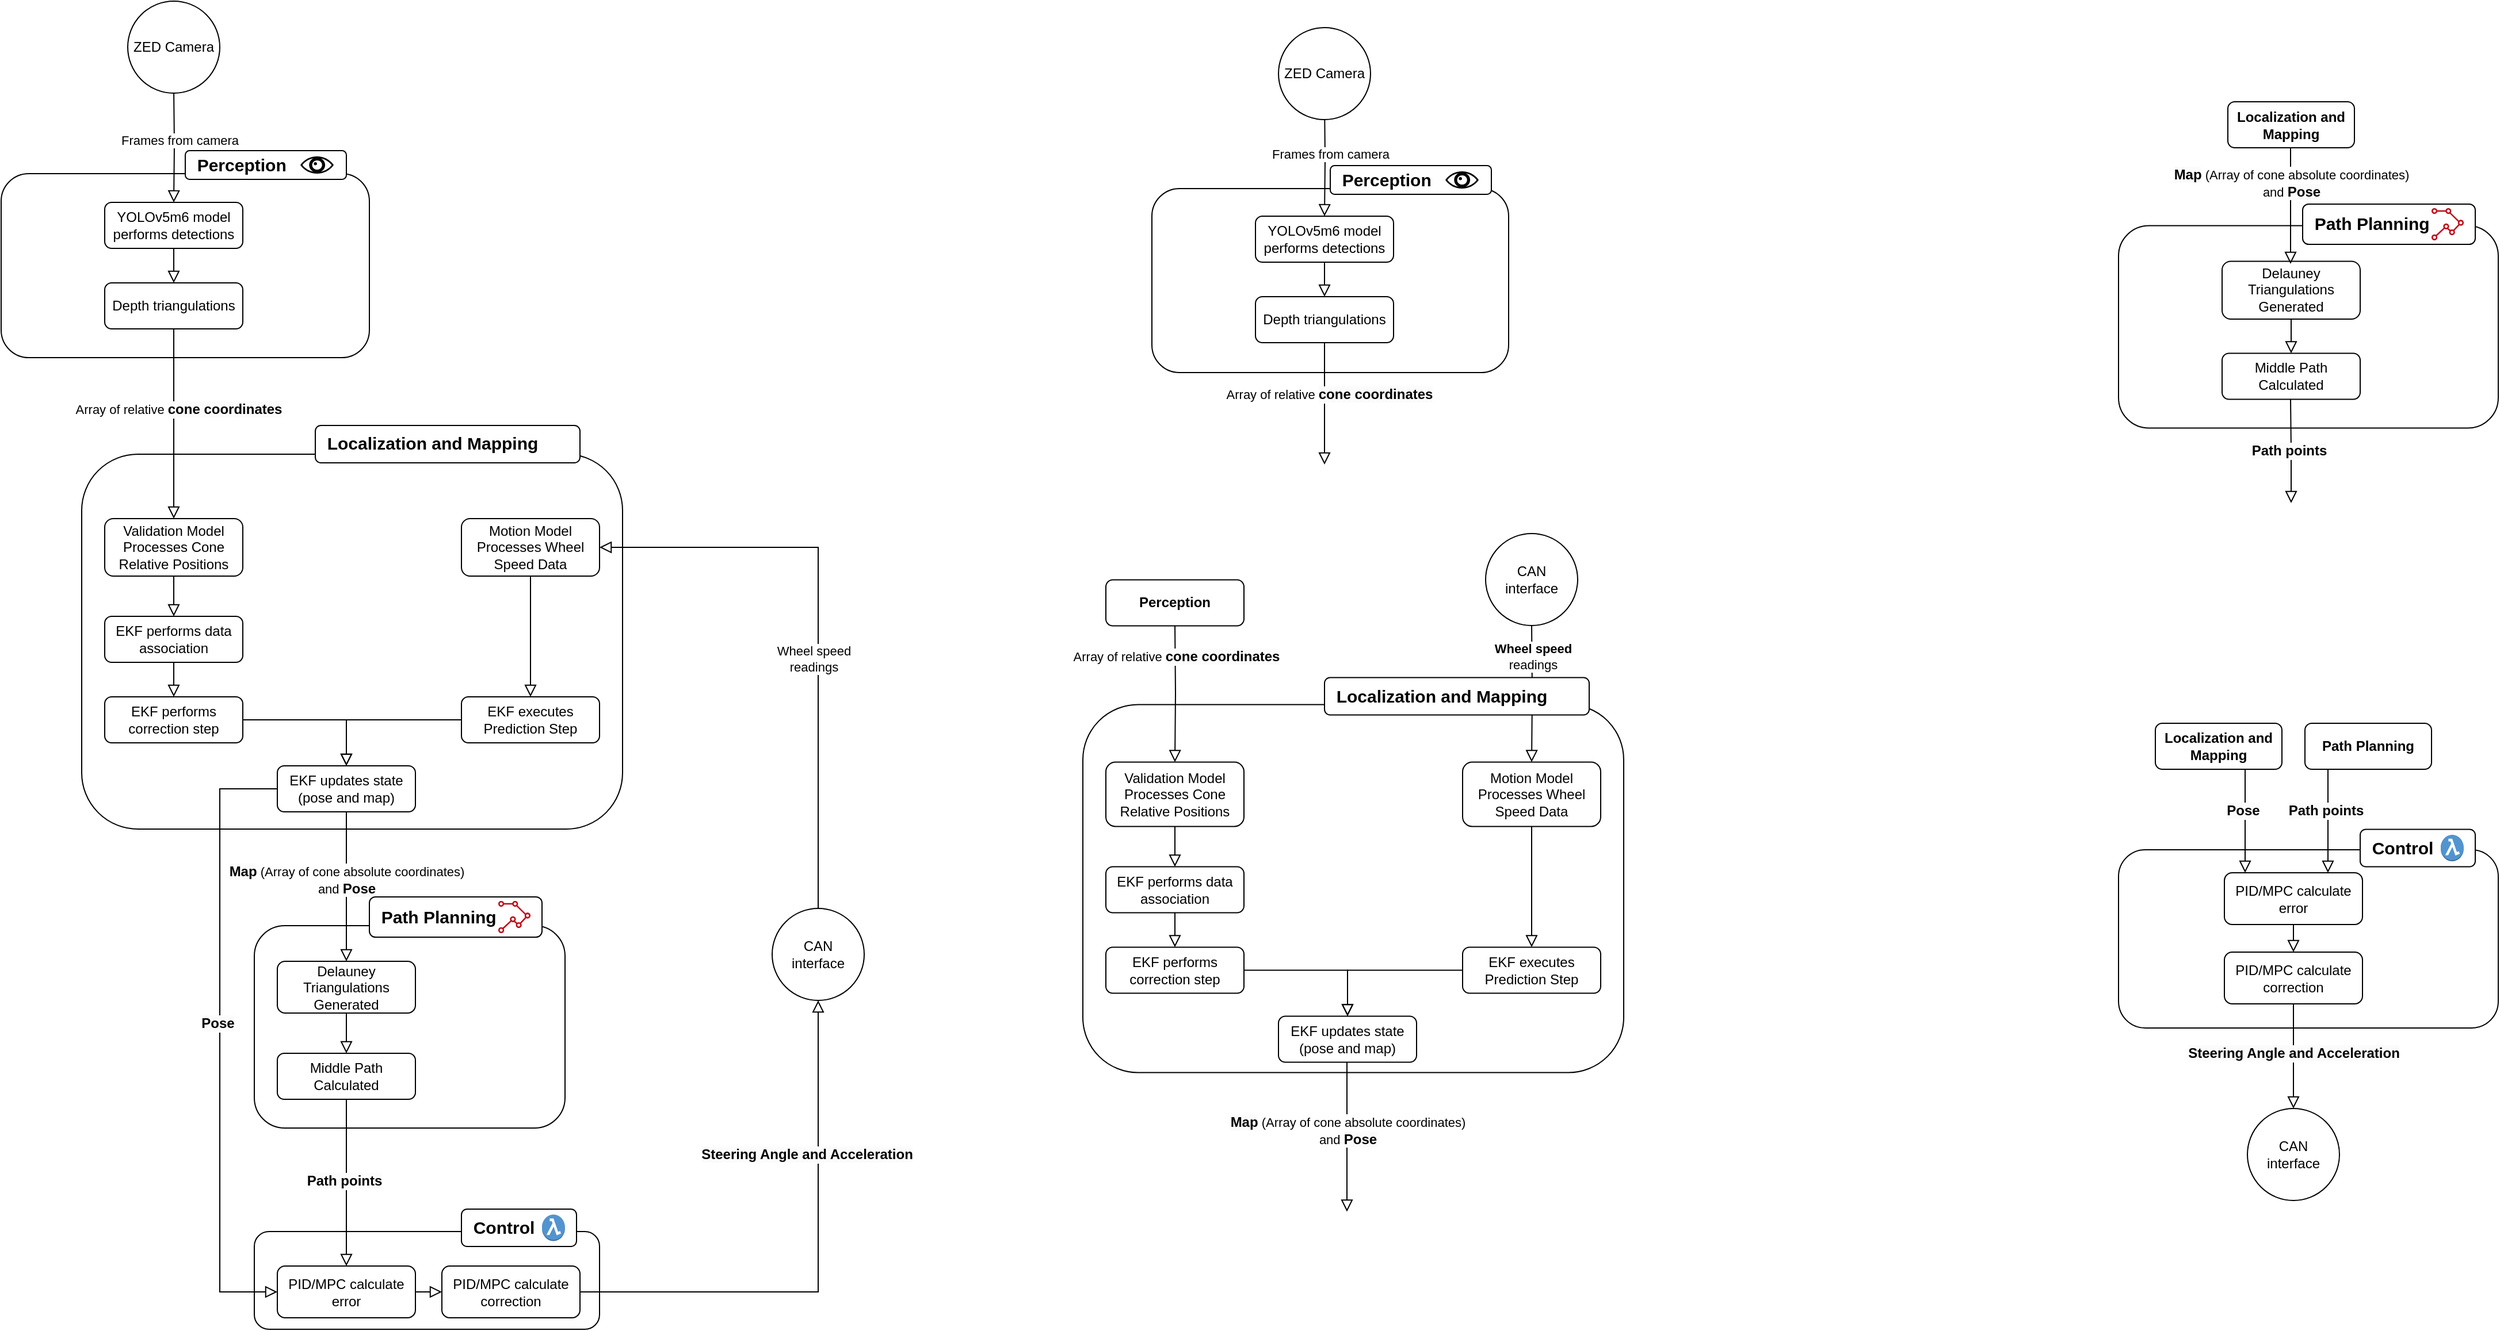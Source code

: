 <mxfile version="21.6.9" type="google">
  <diagram id="C5RBs43oDa-KdzZeNtuy" name="Page-1">
    <mxGraphModel grid="1" page="1" gridSize="10" guides="1" tooltips="1" connect="1" arrows="1" fold="1" pageScale="1" pageWidth="827" pageHeight="1169" math="0" shadow="0">
      <root>
        <mxCell id="WIyWlLk6GJQsqaUBKTNV-0" />
        <mxCell id="WIyWlLk6GJQsqaUBKTNV-1" parent="WIyWlLk6GJQsqaUBKTNV-0" />
        <mxCell id="EC1hxFuVCC4GRNnvH3e2-109" value="" style="rounded=1;whiteSpace=wrap;html=1;fontSize=12;glass=0;strokeWidth=1;shadow=0;" vertex="1" parent="WIyWlLk6GJQsqaUBKTNV-1">
          <mxGeometry x="1670" y="157" width="320" height="160" as="geometry" />
        </mxCell>
        <mxCell id="EC1hxFuVCC4GRNnvH3e2-108" value="" style="rounded=1;whiteSpace=wrap;html=1;fontSize=12;glass=0;strokeWidth=1;shadow=0;" vertex="1" parent="WIyWlLk6GJQsqaUBKTNV-1">
          <mxGeometry x="1740" y="401" width="470" height="326" as="geometry" />
        </mxCell>
        <mxCell id="EC1hxFuVCC4GRNnvH3e2-107" value="" style="rounded=1;whiteSpace=wrap;html=1;fontSize=12;glass=0;strokeWidth=1;shadow=0;" vertex="1" parent="WIyWlLk6GJQsqaUBKTNV-1">
          <mxGeometry x="1890" y="811" width="270" height="176" as="geometry" />
        </mxCell>
        <mxCell id="EC1hxFuVCC4GRNnvH3e2-106" value="" style="rounded=1;whiteSpace=wrap;html=1;fontSize=12;glass=0;strokeWidth=1;shadow=0;" vertex="1" parent="WIyWlLk6GJQsqaUBKTNV-1">
          <mxGeometry x="1890" y="1077" width="300" height="85" as="geometry" />
        </mxCell>
        <mxCell id="EC1hxFuVCC4GRNnvH3e2-58" value="YOLOv5m6 model performs detections" style="rounded=1;whiteSpace=wrap;html=1;fontSize=12;glass=0;strokeWidth=1;shadow=0;" vertex="1" parent="WIyWlLk6GJQsqaUBKTNV-1">
          <mxGeometry x="1760" y="182" width="120" height="40" as="geometry" />
        </mxCell>
        <mxCell id="EC1hxFuVCC4GRNnvH3e2-59" value="Depth triangulations" style="rounded=1;whiteSpace=wrap;html=1;fontSize=12;glass=0;strokeWidth=1;shadow=0;" vertex="1" parent="WIyWlLk6GJQsqaUBKTNV-1">
          <mxGeometry x="1760" y="252" width="120" height="40" as="geometry" />
        </mxCell>
        <mxCell id="EC1hxFuVCC4GRNnvH3e2-60" value="Validation Model Processes Cone Relative Positions" style="rounded=1;whiteSpace=wrap;html=1;fontSize=12;glass=0;strokeWidth=1;shadow=0;" vertex="1" parent="WIyWlLk6GJQsqaUBKTNV-1">
          <mxGeometry x="1760" y="457" width="120" height="50" as="geometry" />
        </mxCell>
        <mxCell id="EC1hxFuVCC4GRNnvH3e2-61" value="" style="rounded=0;html=1;jettySize=auto;orthogonalLoop=1;fontSize=11;endArrow=block;endFill=0;endSize=8;strokeWidth=1;shadow=0;labelBackgroundColor=none;edgeStyle=orthogonalEdgeStyle;exitX=0.5;exitY=1;exitDx=0;exitDy=0;entryX=0.5;entryY=0;entryDx=0;entryDy=0;" edge="1" parent="WIyWlLk6GJQsqaUBKTNV-1" target="EC1hxFuVCC4GRNnvH3e2-58">
          <mxGeometry relative="1" as="geometry">
            <mxPoint x="1820" y="82" as="sourcePoint" />
            <mxPoint x="1820" y="92" as="targetPoint" />
          </mxGeometry>
        </mxCell>
        <mxCell id="EC1hxFuVCC4GRNnvH3e2-62" value="Frames from camera" style="edgeLabel;html=1;align=center;verticalAlign=middle;resizable=0;points=[];" connectable="0" vertex="1" parent="EC1hxFuVCC4GRNnvH3e2-61">
          <mxGeometry x="-0.089" y="4" relative="1" as="geometry">
            <mxPoint as="offset" />
          </mxGeometry>
        </mxCell>
        <mxCell id="EC1hxFuVCC4GRNnvH3e2-63" value="" style="rounded=0;html=1;jettySize=auto;orthogonalLoop=1;fontSize=11;endArrow=block;endFill=0;endSize=8;strokeWidth=1;shadow=0;labelBackgroundColor=none;edgeStyle=orthogonalEdgeStyle;exitX=0.5;exitY=1;exitDx=0;exitDy=0;entryX=0.5;entryY=0;entryDx=0;entryDy=0;" edge="1" parent="WIyWlLk6GJQsqaUBKTNV-1" source="EC1hxFuVCC4GRNnvH3e2-58" target="EC1hxFuVCC4GRNnvH3e2-59">
          <mxGeometry relative="1" as="geometry">
            <mxPoint x="1930" y="222" as="sourcePoint" />
            <mxPoint x="1930" y="312" as="targetPoint" />
          </mxGeometry>
        </mxCell>
        <mxCell id="EC1hxFuVCC4GRNnvH3e2-64" value="Motion Model Processes Wheel Speed Data" style="rounded=1;whiteSpace=wrap;html=1;fontSize=12;glass=0;strokeWidth=1;shadow=0;" vertex="1" parent="WIyWlLk6GJQsqaUBKTNV-1">
          <mxGeometry x="2070" y="457" width="120" height="50" as="geometry" />
        </mxCell>
        <mxCell id="EC1hxFuVCC4GRNnvH3e2-65" value="EKF executes Prediction Step" style="rounded=1;whiteSpace=wrap;html=1;fontSize=12;glass=0;strokeWidth=1;shadow=0;" vertex="1" parent="WIyWlLk6GJQsqaUBKTNV-1">
          <mxGeometry x="2070" y="612" width="120" height="40" as="geometry" />
        </mxCell>
        <mxCell id="EC1hxFuVCC4GRNnvH3e2-66" value="EKF performs data association" style="rounded=1;whiteSpace=wrap;html=1;fontSize=12;glass=0;strokeWidth=1;shadow=0;" vertex="1" parent="WIyWlLk6GJQsqaUBKTNV-1">
          <mxGeometry x="1760" y="542" width="120" height="40" as="geometry" />
        </mxCell>
        <mxCell id="EC1hxFuVCC4GRNnvH3e2-67" value="EKF performs correction step" style="rounded=1;whiteSpace=wrap;html=1;fontSize=12;glass=0;strokeWidth=1;shadow=0;" vertex="1" parent="WIyWlLk6GJQsqaUBKTNV-1">
          <mxGeometry x="1760" y="612" width="120" height="40" as="geometry" />
        </mxCell>
        <mxCell id="EC1hxFuVCC4GRNnvH3e2-68" value="EKF updates state (pose and map)" style="rounded=1;whiteSpace=wrap;html=1;fontSize=12;glass=0;strokeWidth=1;shadow=0;" vertex="1" parent="WIyWlLk6GJQsqaUBKTNV-1">
          <mxGeometry x="1910" y="672" width="120" height="40" as="geometry" />
        </mxCell>
        <mxCell id="EC1hxFuVCC4GRNnvH3e2-69" value="Delauney Triangulations Generated" style="rounded=1;whiteSpace=wrap;html=1;fontSize=12;glass=0;strokeWidth=1;shadow=0;" vertex="1" parent="WIyWlLk6GJQsqaUBKTNV-1">
          <mxGeometry x="1910" y="842" width="120" height="45" as="geometry" />
        </mxCell>
        <mxCell id="EC1hxFuVCC4GRNnvH3e2-70" value="Middle Path Calculated" style="rounded=1;whiteSpace=wrap;html=1;fontSize=12;glass=0;strokeWidth=1;shadow=0;" vertex="1" parent="WIyWlLk6GJQsqaUBKTNV-1">
          <mxGeometry x="1910" y="922" width="120" height="40" as="geometry" />
        </mxCell>
        <mxCell id="EC1hxFuVCC4GRNnvH3e2-71" value="PID/MPC calculate error" style="rounded=1;whiteSpace=wrap;html=1;fontSize=12;glass=0;strokeWidth=1;shadow=0;" vertex="1" parent="WIyWlLk6GJQsqaUBKTNV-1">
          <mxGeometry x="1910" y="1107" width="120" height="45" as="geometry" />
        </mxCell>
        <mxCell id="EC1hxFuVCC4GRNnvH3e2-72" value="" style="rounded=0;html=1;jettySize=auto;orthogonalLoop=1;fontSize=11;endArrow=block;endFill=0;endSize=8;strokeWidth=1;shadow=0;labelBackgroundColor=none;edgeStyle=orthogonalEdgeStyle;exitX=0.5;exitY=1;exitDx=0;exitDy=0;entryX=0.5;entryY=0;entryDx=0;entryDy=0;" edge="1" parent="WIyWlLk6GJQsqaUBKTNV-1" source="EC1hxFuVCC4GRNnvH3e2-59" target="EC1hxFuVCC4GRNnvH3e2-60">
          <mxGeometry relative="1" as="geometry">
            <mxPoint x="1830" y="282" as="sourcePoint" />
            <mxPoint x="1830" y="332" as="targetPoint" />
          </mxGeometry>
        </mxCell>
        <mxCell id="EC1hxFuVCC4GRNnvH3e2-73" value="Array of relative&amp;nbsp;&lt;b style=&quot;border-color: var(--border-color); font-size: 12px; background-color: rgb(251, 251, 251);&quot;&gt;cone coordinates&lt;/b&gt;" style="edgeLabel;html=1;align=center;verticalAlign=middle;resizable=0;points=[];" connectable="0" vertex="1" parent="EC1hxFuVCC4GRNnvH3e2-72">
          <mxGeometry x="-0.154" y="4" relative="1" as="geometry">
            <mxPoint as="offset" />
          </mxGeometry>
        </mxCell>
        <mxCell id="EC1hxFuVCC4GRNnvH3e2-74" style="edgeStyle=orthogonalEdgeStyle;rounded=0;orthogonalLoop=1;jettySize=auto;html=1;exitX=0.5;exitY=1;exitDx=0;exitDy=0;" edge="1" parent="WIyWlLk6GJQsqaUBKTNV-1" source="EC1hxFuVCC4GRNnvH3e2-65" target="EC1hxFuVCC4GRNnvH3e2-65">
          <mxGeometry relative="1" as="geometry" />
        </mxCell>
        <mxCell id="EC1hxFuVCC4GRNnvH3e2-76" value="" style="rounded=0;html=1;jettySize=auto;orthogonalLoop=1;fontSize=11;endArrow=block;endFill=0;endSize=8;strokeWidth=1;shadow=0;labelBackgroundColor=none;edgeStyle=orthogonalEdgeStyle;exitX=0.5;exitY=0;exitDx=0;exitDy=0;entryX=1;entryY=0.5;entryDx=0;entryDy=0;" edge="1" parent="WIyWlLk6GJQsqaUBKTNV-1" source="EC1hxFuVCC4GRNnvH3e2-95" target="EC1hxFuVCC4GRNnvH3e2-64">
          <mxGeometry relative="1" as="geometry">
            <mxPoint x="2350" y="487" as="sourcePoint" />
            <mxPoint x="1860" y="242" as="targetPoint" />
          </mxGeometry>
        </mxCell>
        <mxCell id="EC1hxFuVCC4GRNnvH3e2-77" value="Wheel speed&lt;br&gt;readings" style="edgeLabel;html=1;align=center;verticalAlign=middle;resizable=0;points=[];" connectable="0" vertex="1" parent="EC1hxFuVCC4GRNnvH3e2-76">
          <mxGeometry x="-0.138" y="4" relative="1" as="geometry">
            <mxPoint as="offset" />
          </mxGeometry>
        </mxCell>
        <mxCell id="EC1hxFuVCC4GRNnvH3e2-78" value="" style="rounded=0;html=1;jettySize=auto;orthogonalLoop=1;fontSize=11;endArrow=block;endFill=0;endSize=8;strokeWidth=1;shadow=0;labelBackgroundColor=none;edgeStyle=orthogonalEdgeStyle;exitX=0.5;exitY=1;exitDx=0;exitDy=0;entryX=0.5;entryY=0;entryDx=0;entryDy=0;" edge="1" parent="WIyWlLk6GJQsqaUBKTNV-1" source="EC1hxFuVCC4GRNnvH3e2-64" target="EC1hxFuVCC4GRNnvH3e2-65">
          <mxGeometry relative="1" as="geometry">
            <mxPoint x="2330" y="497" as="sourcePoint" />
            <mxPoint x="2200" y="497" as="targetPoint" />
          </mxGeometry>
        </mxCell>
        <mxCell id="EC1hxFuVCC4GRNnvH3e2-79" value="" style="rounded=0;html=1;jettySize=auto;orthogonalLoop=1;fontSize=11;endArrow=block;endFill=0;endSize=8;strokeWidth=1;shadow=0;labelBackgroundColor=none;edgeStyle=orthogonalEdgeStyle;exitX=0.5;exitY=1;exitDx=0;exitDy=0;entryX=0.5;entryY=0;entryDx=0;entryDy=0;" edge="1" parent="WIyWlLk6GJQsqaUBKTNV-1" source="EC1hxFuVCC4GRNnvH3e2-60" target="EC1hxFuVCC4GRNnvH3e2-66">
          <mxGeometry relative="1" as="geometry">
            <mxPoint x="2140" y="517" as="sourcePoint" />
            <mxPoint x="2140" y="622" as="targetPoint" />
          </mxGeometry>
        </mxCell>
        <mxCell id="EC1hxFuVCC4GRNnvH3e2-80" value="" style="rounded=0;html=1;jettySize=auto;orthogonalLoop=1;fontSize=11;endArrow=block;endFill=0;endSize=8;strokeWidth=1;shadow=0;labelBackgroundColor=none;edgeStyle=orthogonalEdgeStyle;exitX=0.5;exitY=1;exitDx=0;exitDy=0;entryX=0.5;entryY=0;entryDx=0;entryDy=0;" edge="1" parent="WIyWlLk6GJQsqaUBKTNV-1" source="EC1hxFuVCC4GRNnvH3e2-66" target="EC1hxFuVCC4GRNnvH3e2-67">
          <mxGeometry relative="1" as="geometry">
            <mxPoint x="2150" y="527" as="sourcePoint" />
            <mxPoint x="2150" y="632" as="targetPoint" />
          </mxGeometry>
        </mxCell>
        <mxCell id="EC1hxFuVCC4GRNnvH3e2-81" value="" style="rounded=0;html=1;jettySize=auto;orthogonalLoop=1;fontSize=11;endArrow=block;endFill=0;endSize=8;strokeWidth=1;shadow=0;labelBackgroundColor=none;edgeStyle=orthogonalEdgeStyle;exitX=1;exitY=0.5;exitDx=0;exitDy=0;entryX=0.5;entryY=0;entryDx=0;entryDy=0;" edge="1" parent="WIyWlLk6GJQsqaUBKTNV-1" source="EC1hxFuVCC4GRNnvH3e2-67" target="EC1hxFuVCC4GRNnvH3e2-68">
          <mxGeometry relative="1" as="geometry">
            <mxPoint x="2160" y="537" as="sourcePoint" />
            <mxPoint x="2160" y="642" as="targetPoint" />
          </mxGeometry>
        </mxCell>
        <mxCell id="EC1hxFuVCC4GRNnvH3e2-82" value="" style="rounded=0;html=1;jettySize=auto;orthogonalLoop=1;fontSize=11;endArrow=block;endFill=0;endSize=8;strokeWidth=1;shadow=0;labelBackgroundColor=none;edgeStyle=orthogonalEdgeStyle;exitX=0;exitY=0.5;exitDx=0;exitDy=0;entryX=0.5;entryY=0;entryDx=0;entryDy=0;" edge="1" parent="WIyWlLk6GJQsqaUBKTNV-1" source="EC1hxFuVCC4GRNnvH3e2-65" target="EC1hxFuVCC4GRNnvH3e2-68">
          <mxGeometry relative="1" as="geometry">
            <mxPoint x="2170" y="547" as="sourcePoint" />
            <mxPoint x="2170" y="652" as="targetPoint" />
          </mxGeometry>
        </mxCell>
        <mxCell id="EC1hxFuVCC4GRNnvH3e2-83" value="" style="rounded=0;html=1;jettySize=auto;orthogonalLoop=1;fontSize=11;endArrow=block;endFill=0;endSize=8;strokeWidth=1;shadow=0;labelBackgroundColor=none;edgeStyle=orthogonalEdgeStyle;exitX=0.5;exitY=1;exitDx=0;exitDy=0;entryX=0.5;entryY=0;entryDx=0;entryDy=0;" edge="1" parent="WIyWlLk6GJQsqaUBKTNV-1" source="EC1hxFuVCC4GRNnvH3e2-68" target="EC1hxFuVCC4GRNnvH3e2-69">
          <mxGeometry relative="1" as="geometry">
            <mxPoint x="2210" y="557" as="sourcePoint" />
            <mxPoint x="2210" y="662" as="targetPoint" />
          </mxGeometry>
        </mxCell>
        <mxCell id="EC1hxFuVCC4GRNnvH3e2-84" value="&lt;b style=&quot;border-color: var(--border-color); font-size: 12px; background-color: rgb(251, 251, 251);&quot;&gt;Map&lt;/b&gt;&amp;nbsp;(Array of cone absolute coordinates)&lt;br&gt;and&amp;nbsp;&lt;b style=&quot;border-color: var(--border-color); font-size: 12px; background-color: rgb(251, 251, 251);&quot;&gt;Pose&lt;/b&gt;" style="edgeLabel;html=1;align=center;verticalAlign=middle;resizable=0;points=[];" connectable="0" vertex="1" parent="EC1hxFuVCC4GRNnvH3e2-83">
          <mxGeometry x="-0.092" relative="1" as="geometry">
            <mxPoint as="offset" />
          </mxGeometry>
        </mxCell>
        <mxCell id="EC1hxFuVCC4GRNnvH3e2-85" value="" style="rounded=0;html=1;jettySize=auto;orthogonalLoop=1;fontSize=11;endArrow=block;endFill=0;endSize=8;strokeWidth=1;shadow=0;labelBackgroundColor=none;edgeStyle=orthogonalEdgeStyle;exitX=0.5;exitY=1;exitDx=0;exitDy=0;entryX=0.5;entryY=0;entryDx=0;entryDy=0;" edge="1" parent="WIyWlLk6GJQsqaUBKTNV-1" source="EC1hxFuVCC4GRNnvH3e2-69" target="EC1hxFuVCC4GRNnvH3e2-70">
          <mxGeometry relative="1" as="geometry">
            <mxPoint x="1980" y="782" as="sourcePoint" />
            <mxPoint x="1980" y="852" as="targetPoint" />
          </mxGeometry>
        </mxCell>
        <mxCell id="EC1hxFuVCC4GRNnvH3e2-86" value="" style="rounded=0;html=1;jettySize=auto;orthogonalLoop=1;fontSize=11;endArrow=block;endFill=0;endSize=8;strokeWidth=1;shadow=0;labelBackgroundColor=none;edgeStyle=orthogonalEdgeStyle;exitX=0.5;exitY=1;exitDx=0;exitDy=0;entryX=0.5;entryY=0;entryDx=0;entryDy=0;" edge="1" parent="WIyWlLk6GJQsqaUBKTNV-1" source="EC1hxFuVCC4GRNnvH3e2-70" target="EC1hxFuVCC4GRNnvH3e2-71">
          <mxGeometry relative="1" as="geometry">
            <mxPoint x="2020" y="792" as="sourcePoint" />
            <mxPoint x="2020" y="862" as="targetPoint" />
          </mxGeometry>
        </mxCell>
        <mxCell id="EC1hxFuVCC4GRNnvH3e2-87" value="&lt;b style=&quot;border-color: var(--border-color); font-size: 12px; background-color: rgb(251, 251, 251);&quot;&gt;Path points&lt;/b&gt;" style="edgeLabel;html=1;align=center;verticalAlign=middle;resizable=0;points=[];" connectable="0" vertex="1" parent="EC1hxFuVCC4GRNnvH3e2-86">
          <mxGeometry x="-0.027" y="-2" relative="1" as="geometry">
            <mxPoint as="offset" />
          </mxGeometry>
        </mxCell>
        <mxCell id="EC1hxFuVCC4GRNnvH3e2-88" value="" style="rounded=0;html=1;jettySize=auto;orthogonalLoop=1;fontSize=11;endArrow=block;endFill=0;endSize=8;strokeWidth=1;shadow=0;labelBackgroundColor=none;edgeStyle=orthogonalEdgeStyle;exitX=0;exitY=0.5;exitDx=0;exitDy=0;entryX=0;entryY=0.5;entryDx=0;entryDy=0;" edge="1" parent="WIyWlLk6GJQsqaUBKTNV-1" source="EC1hxFuVCC4GRNnvH3e2-68" target="EC1hxFuVCC4GRNnvH3e2-71">
          <mxGeometry relative="1" as="geometry">
            <mxPoint x="1849.5" y="722" as="sourcePoint" />
            <mxPoint x="1849.5" y="852" as="targetPoint" />
            <Array as="points">
              <mxPoint x="1860" y="692" />
              <mxPoint x="1860" y="1130" />
            </Array>
          </mxGeometry>
        </mxCell>
        <mxCell id="EC1hxFuVCC4GRNnvH3e2-89" value="&lt;b style=&quot;border-color: var(--border-color); font-size: 12px; background-color: rgb(251, 251, 251);&quot;&gt;Pose&lt;/b&gt;" style="edgeLabel;html=1;align=center;verticalAlign=middle;resizable=0;points=[];" connectable="0" vertex="1" parent="EC1hxFuVCC4GRNnvH3e2-88">
          <mxGeometry x="-0.056" y="-2" relative="1" as="geometry">
            <mxPoint as="offset" />
          </mxGeometry>
        </mxCell>
        <mxCell id="EC1hxFuVCC4GRNnvH3e2-91" value="" style="rounded=0;html=1;jettySize=auto;orthogonalLoop=1;fontSize=11;endArrow=block;endFill=0;endSize=8;strokeWidth=1;shadow=0;labelBackgroundColor=none;edgeStyle=orthogonalEdgeStyle;exitX=1;exitY=0.5;exitDx=0;exitDy=0;entryX=0.5;entryY=1;entryDx=0;entryDy=0;" edge="1" parent="WIyWlLk6GJQsqaUBKTNV-1" source="6gT5M7Odmgh99hgFpMx4-88" target="EC1hxFuVCC4GRNnvH3e2-95">
          <mxGeometry relative="1" as="geometry">
            <mxPoint x="2010" y="972" as="sourcePoint" />
            <mxPoint x="2350" y="1132" as="targetPoint" />
          </mxGeometry>
        </mxCell>
        <mxCell id="EC1hxFuVCC4GRNnvH3e2-92" value="&lt;b style=&quot;border-color: var(--border-color); font-size: 12px; background-color: rgb(251, 251, 251);&quot;&gt;Steering Angle and Acceleration&lt;/b&gt;" style="edgeLabel;html=1;align=center;verticalAlign=middle;resizable=0;points=[];" connectable="0" vertex="1" parent="EC1hxFuVCC4GRNnvH3e2-91">
          <mxGeometry x="-0.013" relative="1" as="geometry">
            <mxPoint x="-10" y="-99" as="offset" />
          </mxGeometry>
        </mxCell>
        <mxCell id="EC1hxFuVCC4GRNnvH3e2-93" value="ZED Camera" style="ellipse;whiteSpace=wrap;html=1;aspect=fixed;" vertex="1" parent="WIyWlLk6GJQsqaUBKTNV-1">
          <mxGeometry x="1780" y="7" width="80" height="80" as="geometry" />
        </mxCell>
        <mxCell id="EC1hxFuVCC4GRNnvH3e2-95" value="CAN&lt;br&gt;interface" style="ellipse;whiteSpace=wrap;html=1;aspect=fixed;" vertex="1" parent="WIyWlLk6GJQsqaUBKTNV-1">
          <mxGeometry x="2340" y="796" width="80" height="80" as="geometry" />
        </mxCell>
        <mxCell id="6gT5M7Odmgh99hgFpMx4-0" value="" style="rounded=1;whiteSpace=wrap;html=1;fontSize=12;glass=0;strokeWidth=1;shadow=0;" vertex="1" parent="WIyWlLk6GJQsqaUBKTNV-1">
          <mxGeometry x="2670" y="170" width="310" height="160" as="geometry" />
        </mxCell>
        <mxCell id="6gT5M7Odmgh99hgFpMx4-1" value="YOLOv5m6 model performs detections" style="rounded=1;whiteSpace=wrap;html=1;fontSize=12;glass=0;strokeWidth=1;shadow=0;" vertex="1" parent="WIyWlLk6GJQsqaUBKTNV-1">
          <mxGeometry x="2760" y="194" width="120" height="40" as="geometry" />
        </mxCell>
        <mxCell id="6gT5M7Odmgh99hgFpMx4-2" value="Depth triangulations" style="rounded=1;whiteSpace=wrap;html=1;fontSize=12;glass=0;strokeWidth=1;shadow=0;" vertex="1" parent="WIyWlLk6GJQsqaUBKTNV-1">
          <mxGeometry x="2760" y="264" width="120" height="40" as="geometry" />
        </mxCell>
        <mxCell id="6gT5M7Odmgh99hgFpMx4-3" value="" style="rounded=0;html=1;jettySize=auto;orthogonalLoop=1;fontSize=11;endArrow=block;endFill=0;endSize=8;strokeWidth=1;shadow=0;labelBackgroundColor=none;edgeStyle=orthogonalEdgeStyle;exitX=0.5;exitY=1;exitDx=0;exitDy=0;entryX=0.5;entryY=0;entryDx=0;entryDy=0;" edge="1" parent="WIyWlLk6GJQsqaUBKTNV-1" target="6gT5M7Odmgh99hgFpMx4-1">
          <mxGeometry relative="1" as="geometry">
            <mxPoint x="2820" y="94" as="sourcePoint" />
            <mxPoint x="2820" y="104" as="targetPoint" />
          </mxGeometry>
        </mxCell>
        <mxCell id="6gT5M7Odmgh99hgFpMx4-4" value="Frames from camera" style="edgeLabel;html=1;align=center;verticalAlign=middle;resizable=0;points=[];" connectable="0" vertex="1" parent="6gT5M7Odmgh99hgFpMx4-3">
          <mxGeometry x="-0.089" y="4" relative="1" as="geometry">
            <mxPoint as="offset" />
          </mxGeometry>
        </mxCell>
        <mxCell id="6gT5M7Odmgh99hgFpMx4-5" value="" style="rounded=0;html=1;jettySize=auto;orthogonalLoop=1;fontSize=11;endArrow=block;endFill=0;endSize=8;strokeWidth=1;shadow=0;labelBackgroundColor=none;edgeStyle=orthogonalEdgeStyle;exitX=0.5;exitY=1;exitDx=0;exitDy=0;entryX=0.5;entryY=0;entryDx=0;entryDy=0;" edge="1" parent="WIyWlLk6GJQsqaUBKTNV-1" source="6gT5M7Odmgh99hgFpMx4-1" target="6gT5M7Odmgh99hgFpMx4-2">
          <mxGeometry relative="1" as="geometry">
            <mxPoint x="2930" y="234" as="sourcePoint" />
            <mxPoint x="2930" y="324" as="targetPoint" />
          </mxGeometry>
        </mxCell>
        <mxCell id="6gT5M7Odmgh99hgFpMx4-7" value="ZED Camera" style="ellipse;whiteSpace=wrap;html=1;aspect=fixed;" vertex="1" parent="WIyWlLk6GJQsqaUBKTNV-1">
          <mxGeometry x="2780" y="30" width="80" height="80" as="geometry" />
        </mxCell>
        <mxCell id="6gT5M7Odmgh99hgFpMx4-8" value="" style="rounded=0;html=1;jettySize=auto;orthogonalLoop=1;fontSize=11;endArrow=block;endFill=0;endSize=8;strokeWidth=1;shadow=0;labelBackgroundColor=none;edgeStyle=orthogonalEdgeStyle;exitX=0.5;exitY=1;exitDx=0;exitDy=0;" edge="1" parent="WIyWlLk6GJQsqaUBKTNV-1" source="6gT5M7Odmgh99hgFpMx4-2">
          <mxGeometry relative="1" as="geometry">
            <mxPoint x="2819.5" y="315" as="sourcePoint" />
            <mxPoint x="2820" y="410" as="targetPoint" />
          </mxGeometry>
        </mxCell>
        <mxCell id="6gT5M7Odmgh99hgFpMx4-9" value="Array of relative&amp;nbsp;&lt;b style=&quot;border-color: var(--border-color); font-size: 12px; background-color: rgb(251, 251, 251);&quot;&gt;cone coordinates&lt;/b&gt;" style="edgeLabel;html=1;align=center;verticalAlign=middle;resizable=0;points=[];" connectable="0" vertex="1" parent="6gT5M7Odmgh99hgFpMx4-8">
          <mxGeometry x="-0.154" y="4" relative="1" as="geometry">
            <mxPoint as="offset" />
          </mxGeometry>
        </mxCell>
        <mxCell id="6gT5M7Odmgh99hgFpMx4-10" value="&lt;p style=&quot;line-height: 120%;&quot;&gt;&lt;b&gt;&lt;font style=&quot;font-size: 15px;&quot;&gt;&amp;nbsp; Perception&lt;/font&gt;&lt;/b&gt;&lt;/p&gt;" style="text;html=1;align=left;verticalAlign=middle;whiteSpace=wrap;rounded=1;fillStyle=auto;fillColor=#FFFFFF;strokeColor=default;" vertex="1" parent="WIyWlLk6GJQsqaUBKTNV-1">
          <mxGeometry x="2825" y="150" width="140" height="25" as="geometry" />
        </mxCell>
        <mxCell id="6gT5M7Odmgh99hgFpMx4-11" value="" style="rounded=1;whiteSpace=wrap;html=1;fontSize=12;glass=0;strokeWidth=1;shadow=0;" vertex="1" parent="WIyWlLk6GJQsqaUBKTNV-1">
          <mxGeometry x="2610" y="618.75" width="470" height="320" as="geometry" />
        </mxCell>
        <mxCell id="6gT5M7Odmgh99hgFpMx4-12" value="Validation Model Processes Cone Relative Positions" style="rounded=1;whiteSpace=wrap;html=1;fontSize=12;glass=0;strokeWidth=1;shadow=0;" vertex="1" parent="WIyWlLk6GJQsqaUBKTNV-1">
          <mxGeometry x="2630" y="668.75" width="120" height="56" as="geometry" />
        </mxCell>
        <mxCell id="6gT5M7Odmgh99hgFpMx4-13" value="Motion Model Processes Wheel Speed Data" style="rounded=1;whiteSpace=wrap;html=1;fontSize=12;glass=0;strokeWidth=1;shadow=0;" vertex="1" parent="WIyWlLk6GJQsqaUBKTNV-1">
          <mxGeometry x="2940" y="668.75" width="120" height="56" as="geometry" />
        </mxCell>
        <mxCell id="6gT5M7Odmgh99hgFpMx4-14" value="EKF executes Prediction Step" style="rounded=1;whiteSpace=wrap;html=1;fontSize=12;glass=0;strokeWidth=1;shadow=0;" vertex="1" parent="WIyWlLk6GJQsqaUBKTNV-1">
          <mxGeometry x="2940" y="829.75" width="120" height="40" as="geometry" />
        </mxCell>
        <mxCell id="6gT5M7Odmgh99hgFpMx4-15" value="EKF performs data association" style="rounded=1;whiteSpace=wrap;html=1;fontSize=12;glass=0;strokeWidth=1;shadow=0;" vertex="1" parent="WIyWlLk6GJQsqaUBKTNV-1">
          <mxGeometry x="2630" y="759.75" width="120" height="40" as="geometry" />
        </mxCell>
        <mxCell id="6gT5M7Odmgh99hgFpMx4-16" value="EKF performs correction step" style="rounded=1;whiteSpace=wrap;html=1;fontSize=12;glass=0;strokeWidth=1;shadow=0;" vertex="1" parent="WIyWlLk6GJQsqaUBKTNV-1">
          <mxGeometry x="2630" y="829.75" width="120" height="40" as="geometry" />
        </mxCell>
        <mxCell id="6gT5M7Odmgh99hgFpMx4-17" value="EKF updates state (pose and map)" style="rounded=1;whiteSpace=wrap;html=1;fontSize=12;glass=0;strokeWidth=1;shadow=0;" vertex="1" parent="WIyWlLk6GJQsqaUBKTNV-1">
          <mxGeometry x="2780" y="889.75" width="120" height="40" as="geometry" />
        </mxCell>
        <mxCell id="6gT5M7Odmgh99hgFpMx4-19" style="edgeStyle=orthogonalEdgeStyle;rounded=0;orthogonalLoop=1;jettySize=auto;html=1;exitX=0.5;exitY=1;exitDx=0;exitDy=0;" edge="1" parent="WIyWlLk6GJQsqaUBKTNV-1" source="6gT5M7Odmgh99hgFpMx4-14" target="6gT5M7Odmgh99hgFpMx4-14">
          <mxGeometry relative="1" as="geometry" />
        </mxCell>
        <mxCell id="6gT5M7Odmgh99hgFpMx4-21" value="" style="rounded=0;html=1;jettySize=auto;orthogonalLoop=1;fontSize=11;endArrow=block;endFill=0;endSize=8;strokeWidth=1;shadow=0;labelBackgroundColor=none;edgeStyle=orthogonalEdgeStyle;exitX=0.5;exitY=1;exitDx=0;exitDy=0;entryX=0.5;entryY=0;entryDx=0;entryDy=0;" edge="1" parent="WIyWlLk6GJQsqaUBKTNV-1" source="6gT5M7Odmgh99hgFpMx4-13" target="6gT5M7Odmgh99hgFpMx4-14">
          <mxGeometry relative="1" as="geometry">
            <mxPoint x="3200" y="714.75" as="sourcePoint" />
            <mxPoint x="3070" y="714.75" as="targetPoint" />
          </mxGeometry>
        </mxCell>
        <mxCell id="6gT5M7Odmgh99hgFpMx4-22" value="" style="rounded=0;html=1;jettySize=auto;orthogonalLoop=1;fontSize=11;endArrow=block;endFill=0;endSize=8;strokeWidth=1;shadow=0;labelBackgroundColor=none;edgeStyle=orthogonalEdgeStyle;exitX=0.5;exitY=1;exitDx=0;exitDy=0;entryX=0.5;entryY=0;entryDx=0;entryDy=0;" edge="1" parent="WIyWlLk6GJQsqaUBKTNV-1" source="6gT5M7Odmgh99hgFpMx4-12" target="6gT5M7Odmgh99hgFpMx4-15">
          <mxGeometry relative="1" as="geometry">
            <mxPoint x="3010" y="734.75" as="sourcePoint" />
            <mxPoint x="3010" y="839.75" as="targetPoint" />
          </mxGeometry>
        </mxCell>
        <mxCell id="6gT5M7Odmgh99hgFpMx4-23" value="" style="rounded=0;html=1;jettySize=auto;orthogonalLoop=1;fontSize=11;endArrow=block;endFill=0;endSize=8;strokeWidth=1;shadow=0;labelBackgroundColor=none;edgeStyle=orthogonalEdgeStyle;exitX=0.5;exitY=1;exitDx=0;exitDy=0;entryX=0.5;entryY=0;entryDx=0;entryDy=0;" edge="1" parent="WIyWlLk6GJQsqaUBKTNV-1" source="6gT5M7Odmgh99hgFpMx4-15" target="6gT5M7Odmgh99hgFpMx4-16">
          <mxGeometry relative="1" as="geometry">
            <mxPoint x="3020" y="744.75" as="sourcePoint" />
            <mxPoint x="3020" y="849.75" as="targetPoint" />
          </mxGeometry>
        </mxCell>
        <mxCell id="6gT5M7Odmgh99hgFpMx4-24" value="" style="rounded=0;html=1;jettySize=auto;orthogonalLoop=1;fontSize=11;endArrow=block;endFill=0;endSize=8;strokeWidth=1;shadow=0;labelBackgroundColor=none;edgeStyle=orthogonalEdgeStyle;exitX=1;exitY=0.5;exitDx=0;exitDy=0;entryX=0.5;entryY=0;entryDx=0;entryDy=0;" edge="1" parent="WIyWlLk6GJQsqaUBKTNV-1" source="6gT5M7Odmgh99hgFpMx4-16" target="6gT5M7Odmgh99hgFpMx4-17">
          <mxGeometry relative="1" as="geometry">
            <mxPoint x="3030" y="754.75" as="sourcePoint" />
            <mxPoint x="3030" y="859.75" as="targetPoint" />
          </mxGeometry>
        </mxCell>
        <mxCell id="6gT5M7Odmgh99hgFpMx4-25" value="" style="rounded=0;html=1;jettySize=auto;orthogonalLoop=1;fontSize=11;endArrow=block;endFill=0;endSize=8;strokeWidth=1;shadow=0;labelBackgroundColor=none;edgeStyle=orthogonalEdgeStyle;exitX=0;exitY=0.5;exitDx=0;exitDy=0;entryX=0.5;entryY=0;entryDx=0;entryDy=0;" edge="1" parent="WIyWlLk6GJQsqaUBKTNV-1" source="6gT5M7Odmgh99hgFpMx4-14" target="6gT5M7Odmgh99hgFpMx4-17">
          <mxGeometry relative="1" as="geometry">
            <mxPoint x="3040" y="764.75" as="sourcePoint" />
            <mxPoint x="3040" y="869.75" as="targetPoint" />
          </mxGeometry>
        </mxCell>
        <mxCell id="6gT5M7Odmgh99hgFpMx4-28" value="" style="rounded=0;html=1;jettySize=auto;orthogonalLoop=1;fontSize=11;endArrow=block;endFill=0;endSize=8;strokeWidth=1;shadow=0;labelBackgroundColor=none;edgeStyle=orthogonalEdgeStyle;exitX=0.5;exitY=1;exitDx=0;exitDy=0;entryX=0.5;entryY=0;entryDx=0;entryDy=0;" edge="1" parent="WIyWlLk6GJQsqaUBKTNV-1">
          <mxGeometry relative="1" as="geometry">
            <mxPoint x="2839.5" y="929.75" as="sourcePoint" />
            <mxPoint x="2839.5" y="1059.75" as="targetPoint" />
          </mxGeometry>
        </mxCell>
        <mxCell id="6gT5M7Odmgh99hgFpMx4-29" value="&lt;b style=&quot;border-color: var(--border-color); font-size: 12px; background-color: rgb(251, 251, 251);&quot;&gt;Map&lt;/b&gt;&amp;nbsp;(Array of cone absolute coordinates)&lt;br&gt;and&amp;nbsp;&lt;b style=&quot;border-color: var(--border-color); font-size: 12px; background-color: rgb(251, 251, 251);&quot;&gt;Pose&lt;/b&gt;" style="edgeLabel;html=1;align=center;verticalAlign=middle;resizable=0;points=[];" connectable="0" vertex="1" parent="6gT5M7Odmgh99hgFpMx4-28">
          <mxGeometry x="-0.092" relative="1" as="geometry">
            <mxPoint as="offset" />
          </mxGeometry>
        </mxCell>
        <mxCell id="6gT5M7Odmgh99hgFpMx4-30" value="" style="rounded=0;html=1;jettySize=auto;orthogonalLoop=1;fontSize=11;endArrow=block;endFill=0;endSize=8;strokeWidth=1;shadow=0;labelBackgroundColor=none;edgeStyle=orthogonalEdgeStyle;exitX=0.5;exitY=1;exitDx=0;exitDy=0;entryX=0.5;entryY=0;entryDx=0;entryDy=0;" edge="1" parent="WIyWlLk6GJQsqaUBKTNV-1" target="6gT5M7Odmgh99hgFpMx4-12">
          <mxGeometry relative="1" as="geometry">
            <mxPoint x="2690" y="548.75" as="sourcePoint" />
            <mxPoint x="2690" y="665.25" as="targetPoint" />
          </mxGeometry>
        </mxCell>
        <mxCell id="6gT5M7Odmgh99hgFpMx4-31" value="Array of relative&amp;nbsp;&lt;b style=&quot;border-color: var(--border-color); font-size: 12px; background-color: rgb(251, 251, 251);&quot;&gt;cone coordinates&lt;/b&gt;" style="edgeLabel;html=1;align=center;verticalAlign=middle;resizable=0;points=[];" connectable="0" vertex="1" parent="6gT5M7Odmgh99hgFpMx4-30">
          <mxGeometry x="-0.154" y="4" relative="1" as="geometry">
            <mxPoint x="-4" y="-23" as="offset" />
          </mxGeometry>
        </mxCell>
        <mxCell id="6gT5M7Odmgh99hgFpMx4-32" value="" style="rounded=0;html=1;jettySize=auto;orthogonalLoop=1;fontSize=11;endArrow=block;endFill=0;endSize=8;strokeWidth=1;shadow=0;labelBackgroundColor=none;edgeStyle=orthogonalEdgeStyle;entryX=0.5;entryY=0;entryDx=0;entryDy=0;" edge="1" parent="WIyWlLk6GJQsqaUBKTNV-1" target="6gT5M7Odmgh99hgFpMx4-13">
          <mxGeometry relative="1" as="geometry">
            <mxPoint x="3000" y="548.75" as="sourcePoint" />
            <mxPoint x="3180" y="592.75" as="targetPoint" />
          </mxGeometry>
        </mxCell>
        <mxCell id="6gT5M7Odmgh99hgFpMx4-33" value="&lt;b&gt;Wheel speed&lt;/b&gt;&lt;br&gt;readings" style="edgeLabel;html=1;align=center;verticalAlign=middle;resizable=0;points=[];" connectable="0" vertex="1" parent="6gT5M7Odmgh99hgFpMx4-32">
          <mxGeometry x="-0.138" y="4" relative="1" as="geometry">
            <mxPoint x="-4" y="-24" as="offset" />
          </mxGeometry>
        </mxCell>
        <mxCell id="6gT5M7Odmgh99hgFpMx4-27" value="&lt;p style=&quot;line-height: 120%;&quot;&gt;&lt;b&gt;&lt;font style=&quot;font-size: 15px;&quot;&gt;&amp;nbsp; Localization and Mapping&lt;/font&gt;&lt;/b&gt;&lt;/p&gt;" style="text;html=1;strokeColor=default;fillColor=default;align=left;verticalAlign=middle;whiteSpace=wrap;rounded=1;" vertex="1" parent="WIyWlLk6GJQsqaUBKTNV-1">
          <mxGeometry x="2820" y="595.25" width="230" height="32.5" as="geometry" />
        </mxCell>
        <mxCell id="6gT5M7Odmgh99hgFpMx4-34" value="" style="shape=mxgraph.signs.healthcare.eye;html=1;pointerEvents=1;fillColor=#000000;strokeColor=none;verticalLabelPosition=bottom;verticalAlign=top;align=center;" vertex="1" parent="WIyWlLk6GJQsqaUBKTNV-1">
          <mxGeometry x="2925" y="155" width="29" height="15" as="geometry" />
        </mxCell>
        <mxCell id="6gT5M7Odmgh99hgFpMx4-41" value="CAN&lt;br&gt;interface" style="ellipse;whiteSpace=wrap;html=1;aspect=fixed;" vertex="1" parent="WIyWlLk6GJQsqaUBKTNV-1">
          <mxGeometry x="2960" y="470" width="80" height="80" as="geometry" />
        </mxCell>
        <mxCell id="6gT5M7Odmgh99hgFpMx4-42" value="&lt;b&gt;Perception&lt;/b&gt;" style="rounded=1;whiteSpace=wrap;html=1;fontSize=12;glass=0;strokeWidth=1;shadow=0;" vertex="1" parent="WIyWlLk6GJQsqaUBKTNV-1">
          <mxGeometry x="2630" y="510.25" width="120" height="40" as="geometry" />
        </mxCell>
        <mxCell id="6gT5M7Odmgh99hgFpMx4-43" value="" style="shape=image;html=1;verticalAlign=top;verticalLabelPosition=bottom;labelBackgroundColor=#ffffff;imageAspect=0;aspect=fixed;image=https://cdn4.iconfinder.com/data/icons/crime-and-security-24/64/53-128.png" vertex="1" parent="WIyWlLk6GJQsqaUBKTNV-1">
          <mxGeometry x="3012" y="597.5" width="28" height="28" as="geometry" />
        </mxCell>
        <mxCell id="6gT5M7Odmgh99hgFpMx4-45" value="&lt;p style=&quot;line-height: 120%;&quot;&gt;&lt;b&gt;&lt;font style=&quot;font-size: 15px;&quot;&gt;&amp;nbsp; Localization and Mapping&lt;/font&gt;&lt;/b&gt;&lt;/p&gt;" style="text;html=1;strokeColor=default;fillColor=default;align=left;verticalAlign=middle;whiteSpace=wrap;rounded=1;" vertex="1" parent="WIyWlLk6GJQsqaUBKTNV-1">
          <mxGeometry x="1943" y="376" width="230" height="32.5" as="geometry" />
        </mxCell>
        <mxCell id="6gT5M7Odmgh99hgFpMx4-46" value="" style="shape=image;html=1;verticalAlign=top;verticalLabelPosition=bottom;labelBackgroundColor=#ffffff;imageAspect=0;aspect=fixed;image=https://cdn4.iconfinder.com/data/icons/crime-and-security-24/64/53-128.png" vertex="1" parent="WIyWlLk6GJQsqaUBKTNV-1">
          <mxGeometry x="2135" y="378.25" width="28" height="28" as="geometry" />
        </mxCell>
        <mxCell id="6gT5M7Odmgh99hgFpMx4-48" value="&lt;p style=&quot;line-height: 120%;&quot;&gt;&lt;b&gt;&lt;font style=&quot;font-size: 15px;&quot;&gt;&amp;nbsp; Perception&lt;/font&gt;&lt;/b&gt;&lt;/p&gt;" style="text;html=1;align=left;verticalAlign=middle;whiteSpace=wrap;rounded=1;fillStyle=auto;fillColor=#FFFFFF;strokeColor=default;" vertex="1" parent="WIyWlLk6GJQsqaUBKTNV-1">
          <mxGeometry x="1830" y="137" width="140" height="25" as="geometry" />
        </mxCell>
        <mxCell id="6gT5M7Odmgh99hgFpMx4-49" value="" style="shape=mxgraph.signs.healthcare.eye;html=1;pointerEvents=1;fillColor=#000000;strokeColor=none;verticalLabelPosition=bottom;verticalAlign=top;align=center;" vertex="1" parent="WIyWlLk6GJQsqaUBKTNV-1">
          <mxGeometry x="1930" y="142" width="29" height="15" as="geometry" />
        </mxCell>
        <mxCell id="6gT5M7Odmgh99hgFpMx4-54" value="" style="rounded=1;whiteSpace=wrap;html=1;fontSize=12;glass=0;strokeWidth=1;shadow=0;" vertex="1" parent="WIyWlLk6GJQsqaUBKTNV-1">
          <mxGeometry x="3510" y="202.25" width="330" height="176" as="geometry" />
        </mxCell>
        <mxCell id="6gT5M7Odmgh99hgFpMx4-55" value="Delauney Triangulations Generated" style="rounded=1;whiteSpace=wrap;html=1;fontSize=12;glass=0;strokeWidth=1;shadow=0;" vertex="1" parent="WIyWlLk6GJQsqaUBKTNV-1">
          <mxGeometry x="3600" y="233.25" width="120" height="50.25" as="geometry" />
        </mxCell>
        <mxCell id="6gT5M7Odmgh99hgFpMx4-56" value="Middle Path Calculated" style="rounded=1;whiteSpace=wrap;html=1;fontSize=12;glass=0;strokeWidth=1;shadow=0;" vertex="1" parent="WIyWlLk6GJQsqaUBKTNV-1">
          <mxGeometry x="3600" y="313.25" width="120" height="40" as="geometry" />
        </mxCell>
        <mxCell id="6gT5M7Odmgh99hgFpMx4-57" value="" style="rounded=0;html=1;jettySize=auto;orthogonalLoop=1;fontSize=11;endArrow=block;endFill=0;endSize=8;strokeWidth=1;shadow=0;labelBackgroundColor=none;edgeStyle=orthogonalEdgeStyle;exitX=0.5;exitY=1;exitDx=0;exitDy=0;entryX=0.5;entryY=0;entryDx=0;entryDy=0;" edge="1" parent="WIyWlLk6GJQsqaUBKTNV-1" source="6gT5M7Odmgh99hgFpMx4-55" target="6gT5M7Odmgh99hgFpMx4-56">
          <mxGeometry relative="1" as="geometry">
            <mxPoint x="3670" y="173.25" as="sourcePoint" />
            <mxPoint x="3670" y="243.25" as="targetPoint" />
          </mxGeometry>
        </mxCell>
        <mxCell id="6gT5M7Odmgh99hgFpMx4-58" value="" style="rounded=0;html=1;jettySize=auto;orthogonalLoop=1;fontSize=11;endArrow=block;endFill=0;endSize=8;strokeWidth=1;shadow=0;labelBackgroundColor=none;edgeStyle=orthogonalEdgeStyle;exitX=0.5;exitY=1;exitDx=0;exitDy=0;" edge="1" parent="WIyWlLk6GJQsqaUBKTNV-1">
          <mxGeometry relative="1" as="geometry">
            <mxPoint x="3659.5" y="353.25" as="sourcePoint" />
            <mxPoint x="3660" y="443.5" as="targetPoint" />
          </mxGeometry>
        </mxCell>
        <mxCell id="6gT5M7Odmgh99hgFpMx4-59" value="&lt;b style=&quot;border-color: var(--border-color); font-size: 12px; background-color: rgb(251, 251, 251);&quot;&gt;Path points&lt;/b&gt;" style="edgeLabel;html=1;align=center;verticalAlign=middle;resizable=0;points=[];" connectable="0" vertex="1" parent="6gT5M7Odmgh99hgFpMx4-58">
          <mxGeometry x="-0.027" y="-2" relative="1" as="geometry">
            <mxPoint as="offset" />
          </mxGeometry>
        </mxCell>
        <mxCell id="6gT5M7Odmgh99hgFpMx4-60" value="" style="rounded=0;html=1;jettySize=auto;orthogonalLoop=1;fontSize=11;endArrow=block;endFill=0;endSize=8;strokeWidth=1;shadow=0;labelBackgroundColor=none;edgeStyle=orthogonalEdgeStyle;exitX=0.5;exitY=1;exitDx=0;exitDy=0;entryX=0.5;entryY=0;entryDx=0;entryDy=0;" edge="1" parent="WIyWlLk6GJQsqaUBKTNV-1">
          <mxGeometry relative="1" as="geometry">
            <mxPoint x="3659.5" y="105.5" as="sourcePoint" />
            <mxPoint x="3659.5" y="235.5" as="targetPoint" />
          </mxGeometry>
        </mxCell>
        <mxCell id="6gT5M7Odmgh99hgFpMx4-61" value="&lt;b style=&quot;border-color: var(--border-color); font-size: 12px; background-color: rgb(251, 251, 251);&quot;&gt;Map&lt;/b&gt;&amp;nbsp;(Array of cone absolute coordinates)&lt;br&gt;and&amp;nbsp;&lt;b style=&quot;border-color: var(--border-color); font-size: 12px; background-color: rgb(251, 251, 251);&quot;&gt;Pose&lt;/b&gt;" style="edgeLabel;html=1;align=center;verticalAlign=middle;resizable=0;points=[];" connectable="0" vertex="1" parent="6gT5M7Odmgh99hgFpMx4-60">
          <mxGeometry x="-0.092" relative="1" as="geometry">
            <mxPoint as="offset" />
          </mxGeometry>
        </mxCell>
        <mxCell id="EC1hxFuVCC4GRNnvH3e2-112" value="&lt;p style=&quot;line-height: 120%;&quot;&gt;&lt;b&gt;&lt;font style=&quot;font-size: 15px;&quot;&gt;&amp;nbsp; Path Planning&lt;/font&gt;&lt;/b&gt;&lt;/p&gt;" style="text;html=1;strokeColor=default;fillColor=default;align=left;verticalAlign=middle;whiteSpace=wrap;rounded=1;" vertex="1" parent="WIyWlLk6GJQsqaUBKTNV-1">
          <mxGeometry x="3670" y="183.5" width="150" height="35" as="geometry" />
        </mxCell>
        <mxCell id="6gT5M7Odmgh99hgFpMx4-62" value="" style="sketch=0;outlineConnect=0;fontColor=#232F3E;gradientColor=none;fillColor=#BF0816;strokeColor=none;dashed=0;verticalLabelPosition=bottom;verticalAlign=top;align=center;html=1;fontSize=12;fontStyle=0;aspect=fixed;shape=mxgraph.aws4.location_service_track;" vertex="1" parent="WIyWlLk6GJQsqaUBKTNV-1">
          <mxGeometry x="3782" y="187" width="28" height="28" as="geometry" />
        </mxCell>
        <mxCell id="6gT5M7Odmgh99hgFpMx4-63" value="&lt;p style=&quot;line-height: 120%;&quot;&gt;&lt;b&gt;&lt;font style=&quot;font-size: 15px;&quot;&gt;&amp;nbsp; Path Planning&lt;/font&gt;&lt;/b&gt;&lt;/p&gt;" style="text;html=1;strokeColor=default;fillColor=default;align=left;verticalAlign=middle;whiteSpace=wrap;rounded=1;" vertex="1" parent="WIyWlLk6GJQsqaUBKTNV-1">
          <mxGeometry x="1990" y="786" width="150" height="35" as="geometry" />
        </mxCell>
        <mxCell id="6gT5M7Odmgh99hgFpMx4-64" value="" style="sketch=0;outlineConnect=0;fontColor=#232F3E;gradientColor=none;fillColor=#BF0816;strokeColor=none;dashed=0;verticalLabelPosition=bottom;verticalAlign=top;align=center;html=1;fontSize=12;fontStyle=0;aspect=fixed;shape=mxgraph.aws4.location_service_track;" vertex="1" parent="WIyWlLk6GJQsqaUBKTNV-1">
          <mxGeometry x="2102" y="789.5" width="28" height="28" as="geometry" />
        </mxCell>
        <mxCell id="6gT5M7Odmgh99hgFpMx4-65" value="" style="rounded=1;whiteSpace=wrap;html=1;fontSize=12;glass=0;strokeWidth=1;shadow=0;" vertex="1" parent="WIyWlLk6GJQsqaUBKTNV-1">
          <mxGeometry x="3510" y="745" width="330" height="155" as="geometry" />
        </mxCell>
        <mxCell id="6gT5M7Odmgh99hgFpMx4-66" value="PID/MPC calculate error" style="rounded=1;whiteSpace=wrap;html=1;fontSize=12;glass=0;strokeWidth=1;shadow=0;" vertex="1" parent="WIyWlLk6GJQsqaUBKTNV-1">
          <mxGeometry x="3602" y="765" width="120" height="45" as="geometry" />
        </mxCell>
        <mxCell id="6gT5M7Odmgh99hgFpMx4-67" value="PID/MPC calculate correction" style="rounded=1;whiteSpace=wrap;html=1;fontSize=12;glass=0;strokeWidth=1;shadow=0;" vertex="1" parent="WIyWlLk6GJQsqaUBKTNV-1">
          <mxGeometry x="3602" y="834" width="120" height="45" as="geometry" />
        </mxCell>
        <mxCell id="6gT5M7Odmgh99hgFpMx4-68" value="" style="rounded=0;html=1;jettySize=auto;orthogonalLoop=1;fontSize=11;endArrow=block;endFill=0;endSize=8;strokeWidth=1;shadow=0;labelBackgroundColor=none;edgeStyle=orthogonalEdgeStyle;exitX=0.5;exitY=1;exitDx=0;exitDy=0;entryX=0.5;entryY=0;entryDx=0;entryDy=0;" edge="1" parent="WIyWlLk6GJQsqaUBKTNV-1" source="6gT5M7Odmgh99hgFpMx4-66" target="6gT5M7Odmgh99hgFpMx4-67">
          <mxGeometry relative="1" as="geometry">
            <mxPoint x="2090" y="665" as="sourcePoint" />
            <mxPoint x="1990" y="705" as="targetPoint" />
          </mxGeometry>
        </mxCell>
        <mxCell id="6gT5M7Odmgh99hgFpMx4-69" value="" style="rounded=0;html=1;jettySize=auto;orthogonalLoop=1;fontSize=11;endArrow=block;endFill=0;endSize=8;strokeWidth=1;shadow=0;labelBackgroundColor=none;edgeStyle=orthogonalEdgeStyle;entryX=0.5;entryY=0;entryDx=0;entryDy=0;" edge="1" parent="WIyWlLk6GJQsqaUBKTNV-1">
          <mxGeometry relative="1" as="geometry">
            <mxPoint x="3692" y="660" as="sourcePoint" />
            <mxPoint x="3692" y="765" as="targetPoint" />
          </mxGeometry>
        </mxCell>
        <mxCell id="6gT5M7Odmgh99hgFpMx4-70" value="&lt;b style=&quot;border-color: var(--border-color); font-size: 12px; background-color: rgb(251, 251, 251);&quot;&gt;Path points&lt;/b&gt;" style="edgeLabel;html=1;align=center;verticalAlign=middle;resizable=0;points=[];" connectable="0" vertex="1" parent="6gT5M7Odmgh99hgFpMx4-69">
          <mxGeometry x="-0.027" y="-2" relative="1" as="geometry">
            <mxPoint as="offset" />
          </mxGeometry>
        </mxCell>
        <mxCell id="6gT5M7Odmgh99hgFpMx4-73" value="" style="rounded=0;html=1;jettySize=auto;orthogonalLoop=1;fontSize=11;endArrow=block;endFill=0;endSize=8;strokeWidth=1;shadow=0;labelBackgroundColor=none;edgeStyle=orthogonalEdgeStyle;entryX=0.5;entryY=0;entryDx=0;entryDy=0;" edge="1" parent="WIyWlLk6GJQsqaUBKTNV-1">
          <mxGeometry relative="1" as="geometry">
            <mxPoint x="3620" y="660" as="sourcePoint" />
            <mxPoint x="3620" y="765" as="targetPoint" />
          </mxGeometry>
        </mxCell>
        <mxCell id="6gT5M7Odmgh99hgFpMx4-74" value="&lt;b style=&quot;border-color: var(--border-color); font-size: 12px; background-color: rgb(251, 251, 251);&quot;&gt;Pose&lt;/b&gt;" style="edgeLabel;html=1;align=center;verticalAlign=middle;resizable=0;points=[];" connectable="0" vertex="1" parent="6gT5M7Odmgh99hgFpMx4-73">
          <mxGeometry x="-0.027" y="-2" relative="1" as="geometry">
            <mxPoint as="offset" />
          </mxGeometry>
        </mxCell>
        <mxCell id="6gT5M7Odmgh99hgFpMx4-76" value="" style="rounded=0;html=1;jettySize=auto;orthogonalLoop=1;fontSize=11;endArrow=block;endFill=0;endSize=8;strokeWidth=1;shadow=0;labelBackgroundColor=none;edgeStyle=orthogonalEdgeStyle;exitX=0.5;exitY=1;exitDx=0;exitDy=0;" edge="1" parent="WIyWlLk6GJQsqaUBKTNV-1" source="6gT5M7Odmgh99hgFpMx4-67">
          <mxGeometry relative="1" as="geometry">
            <mxPoint x="3800" y="898.5" as="sourcePoint" />
            <mxPoint x="3662" y="970" as="targetPoint" />
          </mxGeometry>
        </mxCell>
        <mxCell id="6gT5M7Odmgh99hgFpMx4-77" value="&lt;b style=&quot;border-color: var(--border-color); font-size: 12px; background-color: rgb(251, 251, 251);&quot;&gt;Steering Angle and Acceleration&lt;/b&gt;" style="edgeLabel;html=1;align=center;verticalAlign=middle;resizable=0;points=[];" connectable="0" vertex="1" parent="6gT5M7Odmgh99hgFpMx4-76">
          <mxGeometry x="-0.013" relative="1" as="geometry">
            <mxPoint y="-2" as="offset" />
          </mxGeometry>
        </mxCell>
        <mxCell id="6gT5M7Odmgh99hgFpMx4-80" value="&lt;p style=&quot;line-height: 120%;&quot;&gt;&lt;b&gt;&lt;font style=&quot;font-size: 15px;&quot;&gt;&amp;nbsp; Control&lt;/font&gt;&lt;/b&gt;&lt;/p&gt;" style="text;html=1;strokeColor=default;fillColor=default;align=left;verticalAlign=middle;whiteSpace=wrap;rounded=1;" vertex="1" parent="WIyWlLk6GJQsqaUBKTNV-1">
          <mxGeometry x="3720" y="727.25" width="100" height="32.5" as="geometry" />
        </mxCell>
        <mxCell id="6gT5M7Odmgh99hgFpMx4-81" value="" style="outlineConnect=0;dashed=0;verticalLabelPosition=bottom;verticalAlign=top;align=center;html=1;shape=mxgraph.aws3.lambda_function;fillColor=#5294CF;gradientColor=none;" vertex="1" parent="WIyWlLk6GJQsqaUBKTNV-1">
          <mxGeometry x="3790" y="732" width="20" height="23" as="geometry" />
        </mxCell>
        <mxCell id="6gT5M7Odmgh99hgFpMx4-82" value="&lt;b&gt;Localization and Mapping&lt;/b&gt;" style="rounded=1;whiteSpace=wrap;html=1;fontSize=12;glass=0;strokeWidth=1;shadow=0;" vertex="1" parent="WIyWlLk6GJQsqaUBKTNV-1">
          <mxGeometry x="3542" y="635" width="110" height="40" as="geometry" />
        </mxCell>
        <mxCell id="6gT5M7Odmgh99hgFpMx4-83" value="&lt;b&gt;Path Planning&lt;/b&gt;" style="rounded=1;whiteSpace=wrap;html=1;fontSize=12;glass=0;strokeWidth=1;shadow=0;" vertex="1" parent="WIyWlLk6GJQsqaUBKTNV-1">
          <mxGeometry x="3672" y="635" width="110" height="40" as="geometry" />
        </mxCell>
        <mxCell id="6gT5M7Odmgh99hgFpMx4-84" value="CAN&lt;br&gt;interface" style="ellipse;whiteSpace=wrap;html=1;aspect=fixed;" vertex="1" parent="WIyWlLk6GJQsqaUBKTNV-1">
          <mxGeometry x="3622" y="970" width="80" height="80" as="geometry" />
        </mxCell>
        <mxCell id="6gT5M7Odmgh99hgFpMx4-87" value="&lt;b&gt;Localization and Mapping&lt;/b&gt;" style="rounded=1;whiteSpace=wrap;html=1;fontSize=12;glass=0;strokeWidth=1;shadow=0;" vertex="1" parent="WIyWlLk6GJQsqaUBKTNV-1">
          <mxGeometry x="3605" y="94.5" width="110" height="40" as="geometry" />
        </mxCell>
        <mxCell id="6gT5M7Odmgh99hgFpMx4-88" value="PID/MPC calculate correction" style="rounded=1;whiteSpace=wrap;html=1;fontSize=12;glass=0;strokeWidth=1;shadow=0;" vertex="1" parent="WIyWlLk6GJQsqaUBKTNV-1">
          <mxGeometry x="2053" y="1107" width="120" height="45" as="geometry" />
        </mxCell>
        <mxCell id="6gT5M7Odmgh99hgFpMx4-89" value="" style="rounded=0;html=1;jettySize=auto;orthogonalLoop=1;fontSize=11;endArrow=block;endFill=0;endSize=8;strokeWidth=1;shadow=0;labelBackgroundColor=none;edgeStyle=orthogonalEdgeStyle;exitX=1;exitY=0.5;exitDx=0;exitDy=0;entryX=0;entryY=0.5;entryDx=0;entryDy=0;" edge="1" parent="WIyWlLk6GJQsqaUBKTNV-1" source="EC1hxFuVCC4GRNnvH3e2-71" target="6gT5M7Odmgh99hgFpMx4-88">
          <mxGeometry relative="1" as="geometry">
            <mxPoint x="2183" y="1140" as="sourcePoint" />
            <mxPoint x="2390" y="886" as="targetPoint" />
          </mxGeometry>
        </mxCell>
        <mxCell id="6gT5M7Odmgh99hgFpMx4-91" value="&lt;p style=&quot;line-height: 120%;&quot;&gt;&lt;b&gt;&lt;font style=&quot;font-size: 15px;&quot;&gt;&amp;nbsp; Control&lt;/font&gt;&lt;/b&gt;&lt;/p&gt;" style="text;html=1;strokeColor=default;fillColor=default;align=left;verticalAlign=middle;whiteSpace=wrap;rounded=1;" vertex="1" parent="WIyWlLk6GJQsqaUBKTNV-1">
          <mxGeometry x="2070" y="1057.5" width="100" height="32.5" as="geometry" />
        </mxCell>
        <mxCell id="6gT5M7Odmgh99hgFpMx4-92" value="" style="outlineConnect=0;dashed=0;verticalLabelPosition=bottom;verticalAlign=top;align=center;html=1;shape=mxgraph.aws3.lambda_function;fillColor=#5294CF;gradientColor=none;" vertex="1" parent="WIyWlLk6GJQsqaUBKTNV-1">
          <mxGeometry x="2140" y="1062.25" width="20" height="23" as="geometry" />
        </mxCell>
      </root>
    </mxGraphModel>
  </diagram>
</mxfile>
